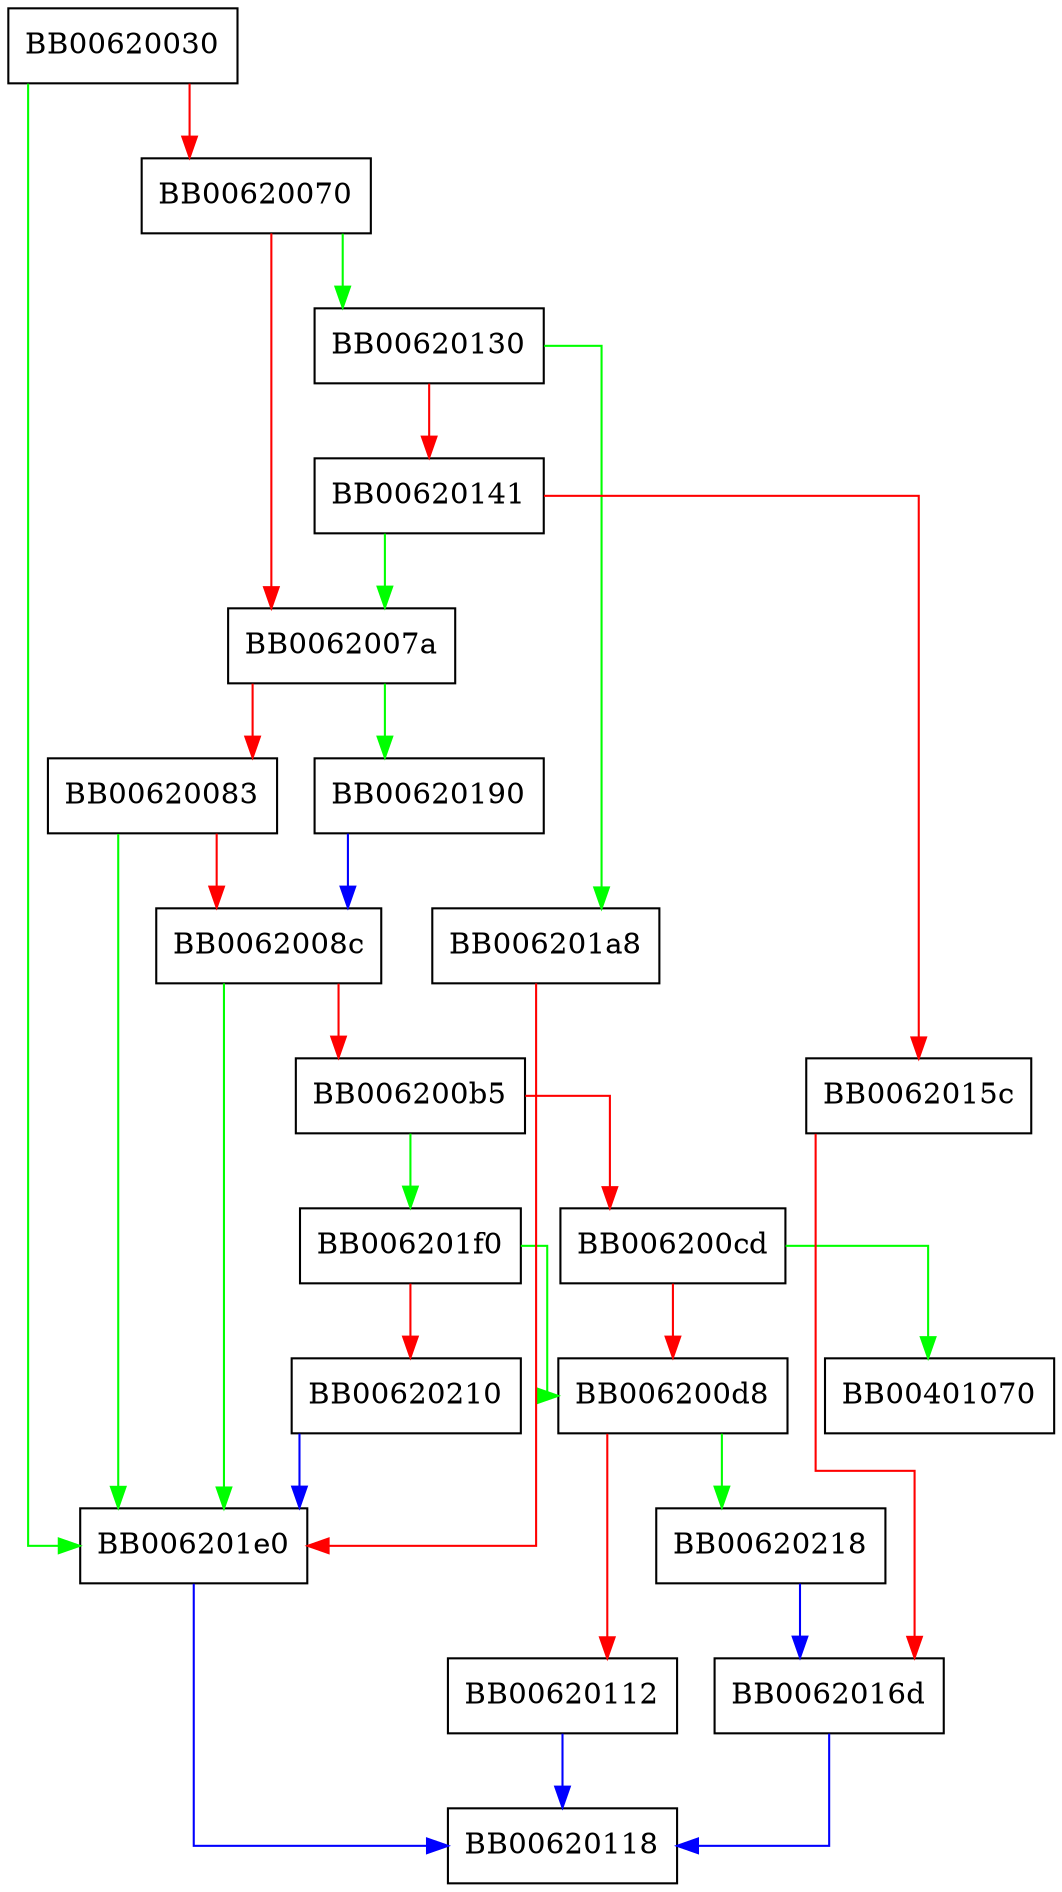 digraph pkcs12_setup_mac {
  node [shape="box"];
  graph [splines=ortho];
  BB00620030 -> BB006201e0 [color="green"];
  BB00620030 -> BB00620070 [color="red"];
  BB00620070 -> BB00620130 [color="green"];
  BB00620070 -> BB0062007a [color="red"];
  BB0062007a -> BB00620190 [color="green"];
  BB0062007a -> BB00620083 [color="red"];
  BB00620083 -> BB006201e0 [color="green"];
  BB00620083 -> BB0062008c [color="red"];
  BB0062008c -> BB006201e0 [color="green"];
  BB0062008c -> BB006200b5 [color="red"];
  BB006200b5 -> BB006201f0 [color="green"];
  BB006200b5 -> BB006200cd [color="red"];
  BB006200cd -> BB00401070 [color="green"];
  BB006200cd -> BB006200d8 [color="red"];
  BB006200d8 -> BB00620218 [color="green"];
  BB006200d8 -> BB00620112 [color="red"];
  BB00620112 -> BB00620118 [color="blue"];
  BB00620130 -> BB006201a8 [color="green"];
  BB00620130 -> BB00620141 [color="red"];
  BB00620141 -> BB0062007a [color="green"];
  BB00620141 -> BB0062015c [color="red"];
  BB0062015c -> BB0062016d [color="red"];
  BB0062016d -> BB00620118 [color="blue"];
  BB00620190 -> BB0062008c [color="blue"];
  BB006201a8 -> BB006201e0 [color="red"];
  BB006201e0 -> BB00620118 [color="blue"];
  BB006201f0 -> BB006200d8 [color="green"];
  BB006201f0 -> BB00620210 [color="red"];
  BB00620210 -> BB006201e0 [color="blue"];
  BB00620218 -> BB0062016d [color="blue"];
}